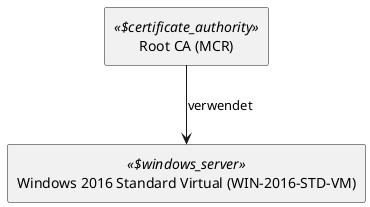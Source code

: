 @startuml


skinparam monochrome true
skinparam componentStyle uml2



show stereotype

rectangle Root__F_CA__F___N_MCR__O_ as "Root CA (MCR)" <<$certificate_authority>> {
}

rectangle Windows__F_2016__F_Standard__F_Virtual__F___N_WIN__S_2016__S_STD__S_VM__O_ as "Windows 2016 Standard Virtual (WIN-2016-STD-VM)" <<$windows_server>> {
}
Root__F_CA__F___N_MCR__O_ -down-> Windows__F_2016__F_Standard__F_Virtual__F___N_WIN__S_2016__S_STD__S_VM__O_ : verwendet 

' Begin Protected Region [[layouting]]

' End Protected Region   [[layouting]]

@enduml
' Actifsource ID=[dc5bfacd-eaac-11e8-88d3-bfc6b992bdec,34e45aed-0e1a-11e9-8b4c-f9aec93d8b56,Hash]
